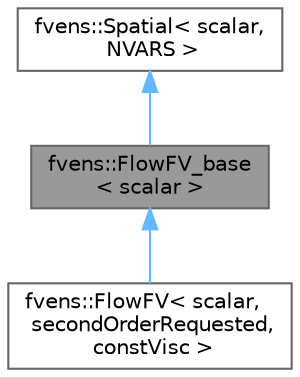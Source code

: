 digraph "fvens::FlowFV_base&lt; scalar &gt;"
{
 // LATEX_PDF_SIZE
  bgcolor="transparent";
  edge [fontname=Helvetica,fontsize=10,labelfontname=Helvetica,labelfontsize=10];
  node [fontname=Helvetica,fontsize=10,shape=box,height=0.2,width=0.4];
  Node1 [id="Node000001",label="fvens::FlowFV_base\l\< scalar \>",height=0.2,width=0.4,color="gray40", fillcolor="grey60", style="filled", fontcolor="black",tooltip="Abstract base class for finite volume discretization of flow problems."];
  Node2 -> Node1 [id="edge1_Node000001_Node000002",dir="back",color="steelblue1",style="solid",tooltip=" "];
  Node2 [id="Node000002",label="fvens::Spatial\< scalar,\l NVARS \>",height=0.2,width=0.4,color="gray40", fillcolor="white", style="filled",URL="$classfvens_1_1Spatial.html",tooltip=" "];
  Node1 -> Node3 [id="edge2_Node000001_Node000003",dir="back",color="steelblue1",style="solid",tooltip=" "];
  Node3 [id="Node000003",label="fvens::FlowFV\< scalar,\l secondOrderRequested,\l constVisc \>",height=0.2,width=0.4,color="gray40", fillcolor="white", style="filled",URL="$classfvens_1_1FlowFV.html",tooltip="Computes the integrated fluxes and their Jacobians for compressible flow."];
}
